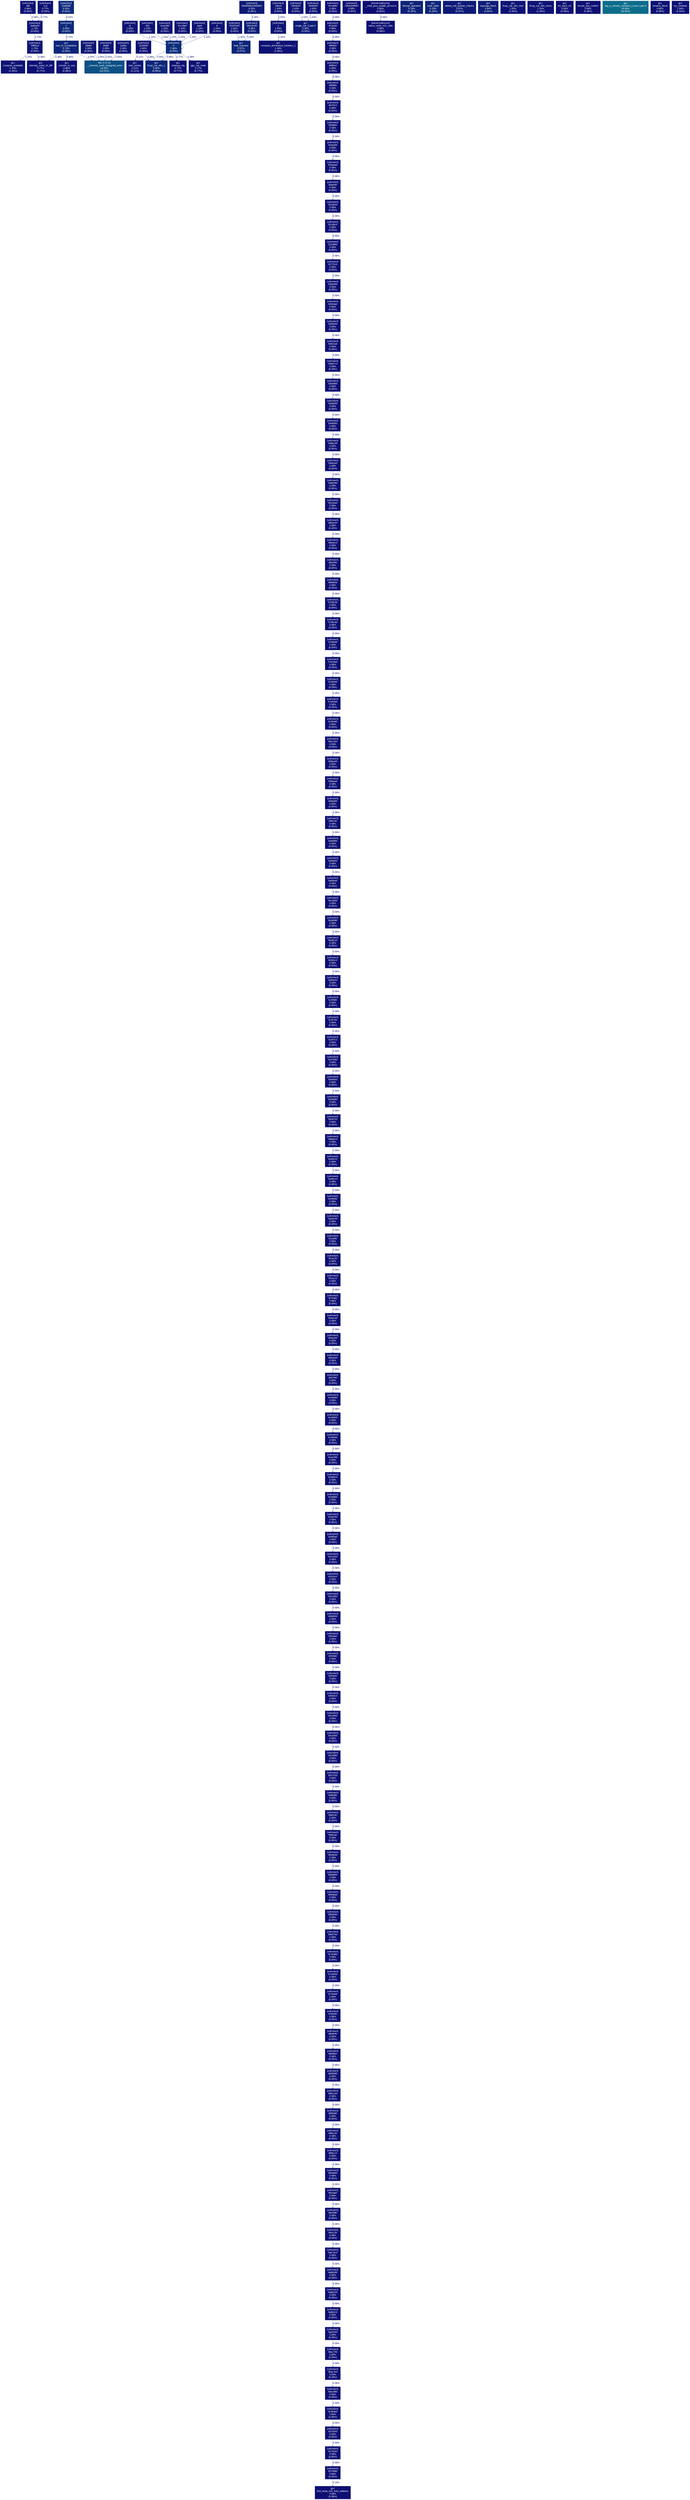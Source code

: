 digraph {
	graph [fontname=Arial, nodesep=0.125, ranksep=0.25];
	node [fontcolor=white, fontname=Arial, height=0, shape=box, style=filled, width=0];
	edge [fontname=Arial];
	"0:[unknown]" [color="#0d2e7c", fontcolor="#ffffff", fontsize="10.00", label="[unknown]\n0\n7.46%\n(0.00%)"];
	"0:[unknown]" -> "0:[unknown]" [arrowsize="0.35", color="#0d2e7c", fontcolor="#0d2e7c", fontsize="10.00", label="", labeldistance="0.50", penwidth="0.50"];
	"0:[unknown]" -> "__memset_sse2_unaligned_erms:/lib64/libc-2.27.so" [arrowsize="0.35", color="#0d1e78", fontcolor="#0d1e78", fontsize="10.00", label="4.00%", labeldistance="0.50", penwidth="0.50"];
	"0:[unknown]" -> "cleanup_cfg:/scratch/s1576261/spec-prof/install-spec-prof/CPU2006/403.gcc/exe/gcc" [arrowsize="0.35", color="#0d1074", fontcolor="#0d1074", fontsize="10.00", label="0.77%", labeldistance="0.50", penwidth="0.50"];
	"0:[unknown]" -> "fixup_var_refs_1:/scratch/s1576261/spec-prof/install-spec-prof/CPU2006/403.gcc/exe/gcc" [arrowsize="0.35", color="#0d1174", fontcolor="#0d1174", fontsize="10.00", label="0.96%", labeldistance="0.50", penwidth="0.50"];
	"0:[unknown]" -> "ggc_set_mark:/scratch/s1576261/spec-prof/install-spec-prof/CPU2006/403.gcc/exe/gcc" [arrowsize="0.35", color="#0d0e73", fontcolor="#0d0e73", fontsize="10.00", label="0.38%", labeldistance="0.50", penwidth="0.50"];
	"10187440:[unknown]" [color="#0d1575", fontcolor="#ffffff", fontsize="10.00", label="[unknown]\n10187440\n1.92%\n(0.00%)"];
	"10187440:[unknown]" -> "htab_traverse:/scratch/s1576261/spec-prof/install-spec-prof/CPU2006/403.gcc/exe/gcc" [arrowsize="0.35", color="#0d1575", fontcolor="#0d1575", fontsize="10.00", label="1.92%", labeldistance="0.50", penwidth="0.50"];
	"11:[unknown]" [color="#0d1475", fontcolor="#ffffff", fontsize="10.00", label="[unknown]\n11\n1.63%\n(0.00%)"];
	"11:[unknown]" -> "0:[unknown]" [arrowsize="0.35", color="#0d1274", fontcolor="#0d1274", fontsize="10.00", label="1.24%", labeldistance="0.50", penwidth="0.50"];
	"182c6c00:[unknown]" [color="#0d1b77", fontcolor="#ffffff", fontsize="10.00", label="[unknown]\n182c6c00\n3.26%\n(0.00%)"];
	"182c6c00:[unknown]" -> "htab_traverse:/scratch/s1576261/spec-prof/install-spec-prof/CPU2006/403.gcc/exe/gcc" [arrowsize="0.35", color="#0d1b77", fontcolor="#0d1b77", fontsize="10.00", label="3.26%", labeldistance="0.50", penwidth="0.50"];
	"1:[unknown]" [color="#0d1375", fontcolor="#ffffff", fontsize="10.00", label="[unknown]\n1\n1.54%\n(0.00%)"];
	"1:[unknown]" -> "compute_dominance_frontiers_1:/scratch/s1576261/spec-prof/install-spec-prof/CPU2006/403.gcc/exe/gcc" [arrowsize="0.35", color="#0d1274", fontcolor="#0d1274", fontsize="10.00", label="1.34%", labeldistance="0.50", penwidth="0.50"];
	"1c3:[unknown]" [color="#0d1074", fontcolor="#ffffff", fontsize="10.00", label="[unknown]\n1c3\n0.77%\n(0.00%)"];
	"1c3:[unknown]" -> "3ad0a00:[unknown]" [arrowsize="0.35", color="#0d1074", fontcolor="#0d1074", fontsize="10.00", label="0.77%", labeldistance="0.50", penwidth="0.50"];
	"222b000:[unknown]" [color="#0d0f74", fontcolor="#ffffff", fontsize="10.00", label="[unknown]\n222b000\n0.60%\n(0.00%)"];
	"222b000:[unknown]" -> "fixup_var_refs_1:/scratch/s1576261/spec-prof/install-spec-prof/CPU2006/403.gcc/exe/gcc" [arrowsize="0.35", color="#0d0e73", fontcolor="#0d0e73", fontsize="10.00", label="0.38%", labeldistance="0.50", penwidth="0.50"];
	"222b000:[unknown]" -> "note_stores:/scratch/s1576261/spec-prof/install-spec-prof/CPU2006/403.gcc/exe/gcc" [arrowsize="0.35", color="#0d0e73", fontcolor="#0d0e73", fontsize="10.00", label="0.21%", labeldistance="0.50", penwidth="0.50"];
	"2346080:[unknown]" [color="#0d297b", fontcolor="#ffffff", fontsize="10.00", label="[unknown]\n2346080\n6.50%\n(0.00%)"];
	"2346080:[unknown]" -> "2:[unknown]" [arrowsize="0.35", color="#0d297b", fontcolor="#0d297b", fontsize="10.00", label="6.50%", labeldistance="0.50", penwidth="0.50"];
	"24bc9:[unknown]" [color="#0d1375", fontcolor="#ffffff", fontsize="10.00", label="[unknown]\n24bc9\n1.54%\n(0.00%)"];
	"24bc9:[unknown]" -> "1:[unknown]" [arrowsize="0.35", color="#0d1375", fontcolor="#0d1375", fontsize="10.00", label="1.54%", labeldistance="0.50", penwidth="0.50"];
	"250:[unknown]" [color="#0d1274", fontcolor="#ffffff", fontsize="10.00", label="[unknown]\n250\n1.24%\n(0.00%)"];
	"250:[unknown]" -> "0:[unknown]" [arrowsize="0.35", color="#0d1274", fontcolor="#0d1274", fontsize="10.00", label="1.24%", labeldistance="0.50", penwidth="0.50"];
	"2988d:[unknown]" [color="#0d1575", fontcolor="#ffffff", fontsize="10.00", label="[unknown]\n2988d\n2.00%\n(0.00%)"];
	"2988d:[unknown]" -> "__memset_sse2_unaligned_erms:/lib64/libc-2.27.so" [arrowsize="0.35", color="#0d1575", fontcolor="#0d1575", fontsize="10.00", label="2.00%", labeldistance="0.50", penwidth="0.50"];
	"29dbf:[unknown]" [color="#0d1575", fontcolor="#ffffff", fontsize="10.00", label="[unknown]\n29dbf\n2.00%\n(0.00%)"];
	"29dbf:[unknown]" -> "__memset_sse2_unaligned_erms:/lib64/libc-2.27.so" [arrowsize="0.35", color="#0d1575", fontcolor="#0d1575", fontsize="10.00", label="2.00%", labeldistance="0.50", penwidth="0.50"];
	"2:[unknown]" [color="#0d297b", fontcolor="#ffffff", fontsize="10.00", label="[unknown]\n2\n6.50%\n(0.00%)"];
	"2:[unknown]" -> "rest_of_compilation:/scratch/s1576261/spec-prof/install-spec-prof/CPU2006/403.gcc/exe/gcc" [arrowsize="0.35", color="#0d267a", fontcolor="#0d267a", fontsize="10.00", label="5.73%", labeldistance="0.50", penwidth="0.50"];
	"2a36a:[unknown]" [color="#0d1575", fontcolor="#ffffff", fontsize="10.00", label="[unknown]\n2a36a\n2.00%\n(0.00%)"];
	"2a36a:[unknown]" -> "__memset_sse2_unaligned_erms:/lib64/libc-2.27.so" [arrowsize="0.35", color="#0d1575", fontcolor="#0d1575", fontsize="10.00", label="2.00%", labeldistance="0.50", penwidth="0.50"];
	"345d058b10458901:[unknown]" [color="#0d1b77", fontcolor="#ffffff", fontsize="10.00", label="[unknown]\n345d058b10458901\n3.26%\n(0.00%)"];
	"345d058b10458901:[unknown]" -> "182c6c00:[unknown]" [arrowsize="0.35", color="#0d1b77", fontcolor="#0d1b77", fontsize="10.00", label="3.26%", labeldistance="0.50", penwidth="0.50"];
	"384:[unknown]" [color="#0d1174", fontcolor="#ffffff", fontsize="10.00", label="[unknown]\n384\n0.96%\n(0.00%)"];
	"384:[unknown]" -> "3ad0a00:[unknown]" [arrowsize="0.35", color="#0d1174", fontcolor="#0d1174", fontsize="10.00", label="0.96%", labeldistance="0.50", penwidth="0.50"];
	"3ad0a00:[unknown]" [color="#0d1475", fontcolor="#ffffff", fontsize="10.00", label="[unknown]\n3ad0a00\n1.73%\n(0.00%)"];
	"3ad0a00:[unknown]" -> "786fb10:[unknown]" [arrowsize="0.35", color="#0d1475", fontcolor="#0d1475", fontsize="10.00", label="1.73%", labeldistance="0.50", penwidth="0.50"];
	"41ac580:[unknown]" [color="#0d1274", fontcolor="#ffffff", fontsize="10.00", label="[unknown]\n41ac580\n1.24%\n(0.00%)"];
	"41ac580:[unknown]" -> "0:[unknown]" [arrowsize="0.35", color="#0d1274", fontcolor="#0d1274", fontsize="10.00", label="1.24%", labeldistance="0.50", penwidth="0.50"];
	"41c33e0:[unknown]" [color="#0d1274", fontcolor="#ffffff", fontsize="10.00", label="[unknown]\n41c33e0\n1.24%\n(0.00%)"];
	"41c33e0:[unknown]" -> "0:[unknown]" [arrowsize="0.35", color="#0d1274", fontcolor="#0d1274", fontsize="10.00", label="1.24%", labeldistance="0.50", penwidth="0.50"];
	"4354b20:[unknown]" [color="#0d1475", fontcolor="#ffffff", fontsize="10.00", label="[unknown]\n4354b20\n1.63%\n(0.00%)"];
	"4354b20:[unknown]" -> "single_set_2.part.5:/scratch/s1576261/spec-prof/install-spec-prof/CPU2006/403.gcc/exe/gcc" [arrowsize="0.35", color="#0d1475", fontcolor="#0d1475", fontsize="10.00", label="1.63%", labeldistance="0.50", penwidth="0.50"];
	"4840040:[unknown]" [color="#0d1475", fontcolor="#ffffff", fontsize="10.00", label="[unknown]\n4840040\n1.63%\n(0.00%)"];
	"4840040:[unknown]" -> "single_set_2.part.5:/scratch/s1576261/spec-prof/install-spec-prof/CPU2006/403.gcc/exe/gcc" [arrowsize="0.35", color="#0d1475", fontcolor="#0d1475", fontsize="10.00", label="1.63%", labeldistance="0.50", penwidth="0.50"];
	"48b2e20:[unknown]" [color="#0d0f73", fontcolor="#ffffff", fontsize="10.00", label="[unknown]\n48b2e20\n0.58%\n(0.00%)"];
	"48b2e20:[unknown]" -> "48b2ec0:[unknown]" [arrowsize="0.35", color="#0d0f73", fontcolor="#0d0f73", fontsize="10.00", label="0.58%", labeldistance="0.50", penwidth="0.50"];
	"48b2ec0:[unknown]" [color="#0d0f73", fontcolor="#ffffff", fontsize="10.00", label="[unknown]\n48b2ec0\n0.58%\n(0.00%)"];
	"48b2ec0:[unknown]" -> "48b2f60:[unknown]" [arrowsize="0.35", color="#0d0f73", fontcolor="#0d0f73", fontsize="10.00", label="0.58%", labeldistance="0.50", penwidth="0.50"];
	"48b2f60:[unknown]" [color="#0d0f73", fontcolor="#ffffff", fontsize="10.00", label="[unknown]\n48b2f60\n0.58%\n(0.00%)"];
	"48b2f60:[unknown]" -> "568de00:[unknown]" [arrowsize="0.35", color="#0d0f73", fontcolor="#0d0f73", fontsize="10.00", label="0.58%", labeldistance="0.50", penwidth="0.50"];
	"4ae5:[unknown]" [color="#0d1274", fontcolor="#ffffff", fontsize="10.00", label="[unknown]\n4ae5\n1.24%\n(0.00%)"];
	"4ae5:[unknown]" -> "0:[unknown]" [arrowsize="0.35", color="#0d1274", fontcolor="#0d1274", fontsize="10.00", label="1.24%", labeldistance="0.50", penwidth="0.50"];
	"4e7ab80:[unknown]" [color="#0d0f73", fontcolor="#ffffff", fontsize="10.00", label="[unknown]\n4e7ab80\n0.58%\n(0.00%)"];
	"4e7ab80:[unknown]" -> "4f13a20:[unknown]" [arrowsize="0.35", color="#0d0f73", fontcolor="#0d0f73", fontsize="10.00", label="0.58%", labeldistance="0.50", penwidth="0.50"];
	"4f13a20:[unknown]" [color="#0d0f73", fontcolor="#ffffff", fontsize="10.00", label="[unknown]\n4f13a20\n0.58%\n(0.00%)"];
	"4f13a20:[unknown]" -> "4f8f820:[unknown]" [arrowsize="0.35", color="#0d0f73", fontcolor="#0d0f73", fontsize="10.00", label="0.58%", labeldistance="0.50", penwidth="0.50"];
	"4f8f820:[unknown]" [color="#0d0f73", fontcolor="#ffffff", fontsize="10.00", label="[unknown]\n4f8f820\n0.58%\n(0.00%)"];
	"4f8f820:[unknown]" -> "4f8f8c0:[unknown]" [arrowsize="0.35", color="#0d0f73", fontcolor="#0d0f73", fontsize="10.00", label="0.58%", labeldistance="0.50", penwidth="0.50"];
	"4f8f8c0:[unknown]" [color="#0d0f73", fontcolor="#ffffff", fontsize="10.00", label="[unknown]\n4f8f8c0\n0.58%\n(0.00%)"];
	"4f8f8c0:[unknown]" -> "4f8f960:[unknown]" [arrowsize="0.35", color="#0d0f73", fontcolor="#0d0f73", fontsize="10.00", label="0.58%", labeldistance="0.50", penwidth="0.50"];
	"4f8f960:[unknown]" [color="#0d0f73", fontcolor="#ffffff", fontsize="10.00", label="[unknown]\n4f8f960\n0.58%\n(0.00%)"];
	"4f8f960:[unknown]" -> "4fe75c0:[unknown]" [arrowsize="0.35", color="#0d0f73", fontcolor="#0d0f73", fontsize="10.00", label="0.58%", labeldistance="0.50", penwidth="0.50"];
	"4fe75c0:[unknown]" [color="#0d0f73", fontcolor="#ffffff", fontsize="10.00", label="[unknown]\n4fe75c0\n0.58%\n(0.00%)"];
	"4fe75c0:[unknown]" -> "5058f60:[unknown]" [arrowsize="0.35", color="#0d0f73", fontcolor="#0d0f73", fontsize="10.00", label="0.58%", labeldistance="0.50", penwidth="0.50"];
	"5058f60:[unknown]" [color="#0d0f73", fontcolor="#ffffff", fontsize="10.00", label="[unknown]\n5058f60\n0.58%\n(0.00%)"];
	"5058f60:[unknown]" -> "505a000:[unknown]" [arrowsize="0.35", color="#0d0f73", fontcolor="#0d0f73", fontsize="10.00", label="0.58%", labeldistance="0.50", penwidth="0.50"];
	"505a000:[unknown]" [color="#0d0f73", fontcolor="#ffffff", fontsize="10.00", label="[unknown]\n505a000\n0.58%\n(0.00%)"];
	"505a000:[unknown]" -> "505a0a0:[unknown]" [arrowsize="0.35", color="#0d0f73", fontcolor="#0d0f73", fontsize="10.00", label="0.58%", labeldistance="0.50", penwidth="0.50"];
	"505a0a0:[unknown]" [color="#0d0f73", fontcolor="#ffffff", fontsize="10.00", label="[unknown]\n505a0a0\n0.58%\n(0.00%)"];
	"505a0a0:[unknown]" -> "50aef40:[unknown]" [arrowsize="0.35", color="#0d0f73", fontcolor="#0d0f73", fontsize="10.00", label="0.58%", labeldistance="0.50", penwidth="0.50"];
	"50aef40:[unknown]" [color="#0d0f73", fontcolor="#ffffff", fontsize="10.00", label="[unknown]\n50aef40\n0.58%\n(0.00%)"];
	"50aef40:[unknown]" -> "521d520:[unknown]" [arrowsize="0.35", color="#0d0f73", fontcolor="#0d0f73", fontsize="10.00", label="0.58%", labeldistance="0.50", penwidth="0.50"];
	"521d520:[unknown]" [color="#0d0f73", fontcolor="#ffffff", fontsize="10.00", label="[unknown]\n521d520\n0.58%\n(0.00%)"];
	"521d520:[unknown]" -> "521d5c0:[unknown]" [arrowsize="0.35", color="#0d0f73", fontcolor="#0d0f73", fontsize="10.00", label="0.58%", labeldistance="0.50", penwidth="0.50"];
	"521d5c0:[unknown]" [color="#0d0f73", fontcolor="#ffffff", fontsize="10.00", label="[unknown]\n521d5c0\n0.58%\n(0.00%)"];
	"521d5c0:[unknown]" -> "521d660:[unknown]" [arrowsize="0.35", color="#0d0f73", fontcolor="#0d0f73", fontsize="10.00", label="0.58%", labeldistance="0.50", penwidth="0.50"];
	"521d660:[unknown]" [color="#0d0f73", fontcolor="#ffffff", fontsize="10.00", label="[unknown]\n521d660\n0.58%\n(0.00%)"];
	"521d660:[unknown]" -> "52772c0:[unknown]" [arrowsize="0.35", color="#0d0f73", fontcolor="#0d0f73", fontsize="10.00", label="0.58%", labeldistance="0.50", penwidth="0.50"];
	"52772c0:[unknown]" [color="#0d0f73", fontcolor="#ffffff", fontsize="10.00", label="[unknown]\n52772c0\n0.58%\n(0.00%)"];
	"52772c0:[unknown]" -> "5305400:[unknown]" [arrowsize="0.35", color="#0d0f73", fontcolor="#0d0f73", fontsize="10.00", label="0.58%", labeldistance="0.50", penwidth="0.50"];
	"5305400:[unknown]" [color="#0d0f73", fontcolor="#ffffff", fontsize="10.00", label="[unknown]\n5305400\n0.58%\n(0.00%)"];
	"5305400:[unknown]" -> "53054a0:[unknown]" [arrowsize="0.35", color="#0d0f73", fontcolor="#0d0f73", fontsize="10.00", label="0.58%", labeldistance="0.50", penwidth="0.50"];
	"53054a0:[unknown]" [color="#0d0f73", fontcolor="#ffffff", fontsize="10.00", label="[unknown]\n53054a0\n0.58%\n(0.00%)"];
	"53054a0:[unknown]" -> "5305540:[unknown]" [arrowsize="0.35", color="#0d0f73", fontcolor="#0d0f73", fontsize="10.00", label="0.58%", labeldistance="0.50", penwidth="0.50"];
	"5305540:[unknown]" [color="#0d0f73", fontcolor="#ffffff", fontsize="10.00", label="[unknown]\n5305540\n0.58%\n(0.00%)"];
	"5305540:[unknown]" -> "53621a0:[unknown]" [arrowsize="0.35", color="#0d0f73", fontcolor="#0d0f73", fontsize="10.00", label="0.58%", labeldistance="0.50", penwidth="0.50"];
	"53621a0:[unknown]" [color="#0d0f73", fontcolor="#ffffff", fontsize="10.00", label="[unknown]\n53621a0\n0.58%\n(0.00%)"];
	"53621a0:[unknown]" -> "53eb7c0:[unknown]" [arrowsize="0.35", color="#0d0f73", fontcolor="#0d0f73", fontsize="10.00", label="0.58%", labeldistance="0.50", penwidth="0.50"];
	"53eb7c0:[unknown]" [color="#0d0f73", fontcolor="#ffffff", fontsize="10.00", label="[unknown]\n53eb7c0\n0.58%\n(0.00%)"];
	"53eb7c0:[unknown]" -> "53eb860:[unknown]" [arrowsize="0.35", color="#0d0f73", fontcolor="#0d0f73", fontsize="10.00", label="0.58%", labeldistance="0.50", penwidth="0.50"];
	"53eb860:[unknown]" [color="#0d0f73", fontcolor="#ffffff", fontsize="10.00", label="[unknown]\n53eb860\n0.58%\n(0.00%)"];
	"53eb860:[unknown]" -> "53eb900:[unknown]" [arrowsize="0.35", color="#0d0f73", fontcolor="#0d0f73", fontsize="10.00", label="0.58%", labeldistance="0.50", penwidth="0.50"];
	"53eb900:[unknown]" [color="#0d0f73", fontcolor="#ffffff", fontsize="10.00", label="[unknown]\n53eb900\n0.58%\n(0.00%)"];
	"53eb900:[unknown]" -> "5446560:[unknown]" [arrowsize="0.35", color="#0d0f73", fontcolor="#0d0f73", fontsize="10.00", label="0.58%", labeldistance="0.50", penwidth="0.50"];
	"5446560:[unknown]" [color="#0d0f73", fontcolor="#ffffff", fontsize="10.00", label="[unknown]\n5446560\n0.58%\n(0.00%)"];
	"5446560:[unknown]" -> "54bb140:[unknown]" [arrowsize="0.35", color="#0d0f73", fontcolor="#0d0f73", fontsize="10.00", label="0.58%", labeldistance="0.50", penwidth="0.50"];
	"54bb140:[unknown]" [color="#0d0f73", fontcolor="#ffffff", fontsize="10.00", label="[unknown]\n54bb140\n0.58%\n(0.00%)"];
	"54bb140:[unknown]" -> "54bb1e0:[unknown]" [arrowsize="0.35", color="#0d0f73", fontcolor="#0d0f73", fontsize="10.00", label="0.58%", labeldistance="0.50", penwidth="0.50"];
	"54bb1e0:[unknown]" [color="#0d0f73", fontcolor="#ffffff", fontsize="10.00", label="[unknown]\n54bb1e0\n0.58%\n(0.00%)"];
	"54bb1e0:[unknown]" -> "54bb280:[unknown]" [arrowsize="0.35", color="#0d0f73", fontcolor="#0d0f73", fontsize="10.00", label="0.58%", labeldistance="0.50", penwidth="0.50"];
	"54bb280:[unknown]" [color="#0d0f73", fontcolor="#ffffff", fontsize="10.00", label="[unknown]\n54bb280\n0.58%\n(0.00%)"];
	"54bb280:[unknown]" -> "5512ee0:[unknown]" [arrowsize="0.35", color="#0d0f73", fontcolor="#0d0f73", fontsize="10.00", label="0.58%", labeldistance="0.50", penwidth="0.50"];
	"5512ee0:[unknown]" [color="#0d0f73", fontcolor="#ffffff", fontsize="10.00", label="[unknown]\n5512ee0\n0.58%\n(0.00%)"];
	"5512ee0:[unknown]" -> "48b2e20:[unknown]" [arrowsize="0.35", color="#0d0f73", fontcolor="#0d0f73", fontsize="10.00", label="0.58%", labeldistance="0.50", penwidth="0.50"];
	"5575540:[unknown]" [color="#0d0f73", fontcolor="#ffffff", fontsize="10.00", label="[unknown]\n5575540\n0.58%\n(0.00%)"];
	"5575540:[unknown]" -> "55755e0:[unknown]" [arrowsize="0.35", color="#0d0f73", fontcolor="#0d0f73", fontsize="10.00", label="0.58%", labeldistance="0.50", penwidth="0.50"];
	"55755e0:[unknown]" [color="#0d0f73", fontcolor="#ffffff", fontsize="10.00", label="[unknown]\n55755e0\n0.58%\n(0.00%)"];
	"55755e0:[unknown]" -> "5575680:[unknown]" [arrowsize="0.35", color="#0d0f73", fontcolor="#0d0f73", fontsize="10.00", label="0.58%", labeldistance="0.50", penwidth="0.50"];
	"5575680:[unknown]" [color="#0d0f73", fontcolor="#ffffff", fontsize="10.00", label="[unknown]\n5575680\n0.58%\n(0.00%)"];
	"5575680:[unknown]" -> "find_temp_slot_from_address:/scratch/s1576261/spec-prof/install-spec-prof/CPU2006/403.gcc/exe/gcc" [arrowsize="0.35", color="#0d0e73", fontcolor="#0d0e73", fontsize="10.00", label="0.19%", labeldistance="0.50", penwidth="0.50"];
	"568de00:[unknown]" [color="#0d0f73", fontcolor="#ffffff", fontsize="10.00", label="[unknown]\n568de00\n0.58%\n(0.00%)"];
	"568de00:[unknown]" -> "5709c00:[unknown]" [arrowsize="0.35", color="#0d0f73", fontcolor="#0d0f73", fontsize="10.00", label="0.58%", labeldistance="0.50", penwidth="0.50"];
	"5709c00:[unknown]" [color="#0d0f73", fontcolor="#ffffff", fontsize="10.00", label="[unknown]\n5709c00\n0.58%\n(0.00%)"];
	"5709c00:[unknown]" -> "5709ca0:[unknown]" [arrowsize="0.35", color="#0d0f73", fontcolor="#0d0f73", fontsize="10.00", label="0.58%", labeldistance="0.50", penwidth="0.50"];
	"5709ca0:[unknown]" [color="#0d0f73", fontcolor="#ffffff", fontsize="10.00", label="[unknown]\n5709ca0\n0.58%\n(0.00%)"];
	"5709ca0:[unknown]" -> "5709d40:[unknown]" [arrowsize="0.35", color="#0d0f73", fontcolor="#0d0f73", fontsize="10.00", label="0.58%", labeldistance="0.50", penwidth="0.50"];
	"5709d40:[unknown]" [color="#0d0f73", fontcolor="#ffffff", fontsize="10.00", label="[unknown]\n5709d40\n0.58%\n(0.00%)"];
	"5709d40:[unknown]" -> "57619a0:[unknown]" [arrowsize="0.35", color="#0d0f73", fontcolor="#0d0f73", fontsize="10.00", label="0.58%", labeldistance="0.50", penwidth="0.50"];
	"57619a0:[unknown]" [color="#0d0f73", fontcolor="#ffffff", fontsize="10.00", label="[unknown]\n57619a0\n0.58%\n(0.00%)"];
	"57619a0:[unknown]" -> "57d4340:[unknown]" [arrowsize="0.35", color="#0d0f73", fontcolor="#0d0f73", fontsize="10.00", label="0.58%", labeldistance="0.50", penwidth="0.50"];
	"57d4340:[unknown]" [color="#0d0f73", fontcolor="#ffffff", fontsize="10.00", label="[unknown]\n57d4340\n0.58%\n(0.00%)"];
	"57d4340:[unknown]" -> "57d43e0:[unknown]" [arrowsize="0.35", color="#0d0f73", fontcolor="#0d0f73", fontsize="10.00", label="0.58%", labeldistance="0.50", penwidth="0.50"];
	"57d43e0:[unknown]" [color="#0d0f73", fontcolor="#ffffff", fontsize="10.00", label="[unknown]\n57d43e0\n0.58%\n(0.00%)"];
	"57d43e0:[unknown]" -> "57d4480:[unknown]" [arrowsize="0.35", color="#0d0f73", fontcolor="#0d0f73", fontsize="10.00", label="0.58%", labeldistance="0.50", penwidth="0.50"];
	"57d4480:[unknown]" [color="#0d0f73", fontcolor="#ffffff", fontsize="10.00", label="[unknown]\n57d4480\n0.58%\n(0.00%)"];
	"57d4480:[unknown]" -> "582c320:[unknown]" [arrowsize="0.35", color="#0d0f73", fontcolor="#0d0f73", fontsize="10.00", label="0.58%", labeldistance="0.50", penwidth="0.50"];
	"582c320:[unknown]" [color="#0d0f73", fontcolor="#ffffff", fontsize="10.00", label="[unknown]\n582c320\n0.58%\n(0.00%)"];
	"582c320:[unknown]" -> "599aa40:[unknown]" [arrowsize="0.35", color="#0d0f73", fontcolor="#0d0f73", fontsize="10.00", label="0.58%", labeldistance="0.50", penwidth="0.50"];
	"599aa40:[unknown]" [color="#0d0f73", fontcolor="#ffffff", fontsize="10.00", label="[unknown]\n599aa40\n0.58%\n(0.00%)"];
	"599aa40:[unknown]" -> "599aae0:[unknown]" [arrowsize="0.35", color="#0d0f73", fontcolor="#0d0f73", fontsize="10.00", label="0.58%", labeldistance="0.50", penwidth="0.50"];
	"599aae0:[unknown]" [color="#0d0f73", fontcolor="#ffffff", fontsize="10.00", label="[unknown]\n599aae0\n0.58%\n(0.00%)"];
	"599aae0:[unknown]" -> "599ab80:[unknown]" [arrowsize="0.35", color="#0d0f73", fontcolor="#0d0f73", fontsize="10.00", label="0.58%", labeldistance="0.50", penwidth="0.50"];
	"599ab80:[unknown]" [color="#0d0f73", fontcolor="#ffffff", fontsize="10.00", label="[unknown]\n599ab80\n0.58%\n(0.00%)"];
	"599ab80:[unknown]" -> "59f67e0:[unknown]" [arrowsize="0.35", color="#0d0f73", fontcolor="#0d0f73", fontsize="10.00", label="0.58%", labeldistance="0.50", penwidth="0.50"];
	"59f67e0:[unknown]" [color="#0d0f73", fontcolor="#ffffff", fontsize="10.00", label="[unknown]\n59f67e0\n0.58%\n(0.00%)"];
	"59f67e0:[unknown]" -> "5a69d60:[unknown]" [arrowsize="0.35", color="#0d0f73", fontcolor="#0d0f73", fontsize="10.00", label="0.58%", labeldistance="0.50", penwidth="0.50"];
	"5a69d60:[unknown]" [color="#0d0f73", fontcolor="#ffffff", fontsize="10.00", label="[unknown]\n5a69d60\n0.58%\n(0.00%)"];
	"5a69d60:[unknown]" -> "5a69e00:[unknown]" [arrowsize="0.35", color="#0d0f73", fontcolor="#0d0f73", fontsize="10.00", label="0.58%", labeldistance="0.50", penwidth="0.50"];
	"5a69e00:[unknown]" [color="#0d0f73", fontcolor="#ffffff", fontsize="10.00", label="[unknown]\n5a69e00\n0.58%\n(0.00%)"];
	"5a69e00:[unknown]" -> "5a69ea0:[unknown]" [arrowsize="0.35", color="#0d0f73", fontcolor="#0d0f73", fontsize="10.00", label="0.58%", labeldistance="0.50", penwidth="0.50"];
	"5a69ea0:[unknown]" [color="#0d0f73", fontcolor="#ffffff", fontsize="10.00", label="[unknown]\n5a69ea0\n0.58%\n(0.00%)"];
	"5a69ea0:[unknown]" -> "5ac3b00:[unknown]" [arrowsize="0.35", color="#0d0f73", fontcolor="#0d0f73", fontsize="10.00", label="0.58%", labeldistance="0.50", penwidth="0.50"];
	"5ac3b00:[unknown]" [color="#0d0f73", fontcolor="#ffffff", fontsize="10.00", label="[unknown]\n5ac3b00\n0.58%\n(0.00%)"];
	"5ac3b00:[unknown]" -> "5b38080:[unknown]" [arrowsize="0.35", color="#0d0f73", fontcolor="#0d0f73", fontsize="10.00", label="0.58%", labeldistance="0.50", penwidth="0.50"];
	"5b38080:[unknown]" [color="#0d0f73", fontcolor="#ffffff", fontsize="10.00", label="[unknown]\n5b38080\n0.58%\n(0.00%)"];
	"5b38080:[unknown]" -> "5b38120:[unknown]" [arrowsize="0.35", color="#0d0f73", fontcolor="#0d0f73", fontsize="10.00", label="0.58%", labeldistance="0.50", penwidth="0.50"];
	"5b38120:[unknown]" [color="#0d0f73", fontcolor="#ffffff", fontsize="10.00", label="[unknown]\n5b38120\n0.58%\n(0.00%)"];
	"5b38120:[unknown]" -> "5b381c0:[unknown]" [arrowsize="0.35", color="#0d0f73", fontcolor="#0d0f73", fontsize="10.00", label="0.58%", labeldistance="0.50", penwidth="0.50"];
	"5b381c0:[unknown]" [color="#0d0f73", fontcolor="#ffffff", fontsize="10.00", label="[unknown]\n5b381c0\n0.58%\n(0.00%)"];
	"5b381c0:[unknown]" -> "5b90e20:[unknown]" [arrowsize="0.35", color="#0d0f73", fontcolor="#0d0f73", fontsize="10.00", label="0.58%", labeldistance="0.50", penwidth="0.50"];
	"5b90e20:[unknown]" [color="#0d0f73", fontcolor="#ffffff", fontsize="10.00", label="[unknown]\n5b90e20\n0.58%\n(0.00%)"];
	"5b90e20:[unknown]" -> "5c5f680:[unknown]" [arrowsize="0.35", color="#0d0f73", fontcolor="#0d0f73", fontsize="10.00", label="0.58%", labeldistance="0.50", penwidth="0.50"];
	"5c5f680:[unknown]" [color="#0d0f73", fontcolor="#ffffff", fontsize="10.00", label="[unknown]\n5c5f680\n0.58%\n(0.00%)"];
	"5c5f680:[unknown]" -> "5c5f720:[unknown]" [arrowsize="0.35", color="#0d0f73", fontcolor="#0d0f73", fontsize="10.00", label="0.58%", labeldistance="0.50", penwidth="0.50"];
	"5c5f720:[unknown]" [color="#0d0f73", fontcolor="#ffffff", fontsize="10.00", label="[unknown]\n5c5f720\n0.58%\n(0.00%)"];
	"5c5f720:[unknown]" -> "5c5f7c0:[unknown]" [arrowsize="0.35", color="#0d0f73", fontcolor="#0d0f73", fontsize="10.00", label="0.58%", labeldistance="0.50", penwidth="0.50"];
	"5c5f7c0:[unknown]" [color="#0d0f73", fontcolor="#ffffff", fontsize="10.00", label="[unknown]\n5c5f7c0\n0.58%\n(0.00%)"];
	"5c5f7c0:[unknown]" -> "5cb7660:[unknown]" [arrowsize="0.35", color="#0d0f73", fontcolor="#0d0f73", fontsize="10.00", label="0.58%", labeldistance="0.50", penwidth="0.50"];
	"5cb7660:[unknown]" [color="#0d0f73", fontcolor="#ffffff", fontsize="10.00", label="[unknown]\n5cb7660\n0.58%\n(0.00%)"];
	"5cb7660:[unknown]" -> "5d345e0:[unknown]" [arrowsize="0.35", color="#0d0f73", fontcolor="#0d0f73", fontsize="10.00", label="0.58%", labeldistance="0.50", penwidth="0.50"];
	"5d345e0:[unknown]" [color="#0d0f73", fontcolor="#ffffff", fontsize="10.00", label="[unknown]\n5d345e0\n0.58%\n(0.00%)"];
	"5d345e0:[unknown]" -> "5d34680:[unknown]" [arrowsize="0.35", color="#0d0f73", fontcolor="#0d0f73", fontsize="10.00", label="0.58%", labeldistance="0.50", penwidth="0.50"];
	"5d34680:[unknown]" [color="#0d0f73", fontcolor="#ffffff", fontsize="10.00", label="[unknown]\n5d34680\n0.58%\n(0.00%)"];
	"5d34680:[unknown]" -> "5d34720:[unknown]" [arrowsize="0.35", color="#0d0f73", fontcolor="#0d0f73", fontsize="10.00", label="0.58%", labeldistance="0.50", penwidth="0.50"];
	"5d34720:[unknown]" [color="#0d0f73", fontcolor="#ffffff", fontsize="10.00", label="[unknown]\n5d34720\n0.58%\n(0.00%)"];
	"5d34720:[unknown]" -> "5d8a5c0:[unknown]" [arrowsize="0.35", color="#0d0f73", fontcolor="#0d0f73", fontsize="10.00", label="0.58%", labeldistance="0.50", penwidth="0.50"];
	"5d8a5c0:[unknown]" [color="#0d0f73", fontcolor="#ffffff", fontsize="10.00", label="[unknown]\n5d8a5c0\n0.58%\n(0.00%)"];
	"5d8a5c0:[unknown]" -> "5e48c20:[unknown]" [arrowsize="0.35", color="#0d0f73", fontcolor="#0d0f73", fontsize="10.00", label="0.58%", labeldistance="0.50", penwidth="0.50"];
	"5e48c20:[unknown]" [color="#0d0f73", fontcolor="#ffffff", fontsize="10.00", label="[unknown]\n5e48c20\n0.58%\n(0.00%)"];
	"5e48c20:[unknown]" -> "5e48cc0:[unknown]" [arrowsize="0.35", color="#0d0f73", fontcolor="#0d0f73", fontsize="10.00", label="0.58%", labeldistance="0.50", penwidth="0.50"];
	"5e48cc0:[unknown]" [color="#0d0f73", fontcolor="#ffffff", fontsize="10.00", label="[unknown]\n5e48cc0\n0.58%\n(0.00%)"];
	"5e48cc0:[unknown]" -> "5e48d60:[unknown]" [arrowsize="0.35", color="#0d0f73", fontcolor="#0d0f73", fontsize="10.00", label="0.58%", labeldistance="0.50", penwidth="0.50"];
	"5e48d60:[unknown]" [color="#0d0f73", fontcolor="#ffffff", fontsize="10.00", label="[unknown]\n5e48d60\n0.58%\n(0.00%)"];
	"5e48d60:[unknown]" -> "5ea0c00:[unknown]" [arrowsize="0.35", color="#0d0f73", fontcolor="#0d0f73", fontsize="10.00", label="0.58%", labeldistance="0.50", penwidth="0.50"];
	"5ea0c00:[unknown]" [color="#0d0f73", fontcolor="#ffffff", fontsize="10.00", label="[unknown]\n5ea0c00\n0.58%\n(0.00%)"];
	"5ea0c00:[unknown]" -> "5f1ab80:[unknown]" [arrowsize="0.35", color="#0d0f73", fontcolor="#0d0f73", fontsize="10.00", label="0.58%", labeldistance="0.50", penwidth="0.50"];
	"5f1ab80:[unknown]" [color="#0d0f73", fontcolor="#ffffff", fontsize="10.00", label="[unknown]\n5f1ab80\n0.58%\n(0.00%)"];
	"5f1ab80:[unknown]" -> "5f1ac20:[unknown]" [arrowsize="0.35", color="#0d0f73", fontcolor="#0d0f73", fontsize="10.00", label="0.58%", labeldistance="0.50", penwidth="0.50"];
	"5f1ac20:[unknown]" [color="#0d0f73", fontcolor="#ffffff", fontsize="10.00", label="[unknown]\n5f1ac20\n0.58%\n(0.00%)"];
	"5f1ac20:[unknown]" -> "5f1acc0:[unknown]" [arrowsize="0.35", color="#0d0f73", fontcolor="#0d0f73", fontsize="10.00", label="0.58%", labeldistance="0.50", penwidth="0.50"];
	"5f1acc0:[unknown]" [color="#0d0f73", fontcolor="#ffffff", fontsize="10.00", label="[unknown]\n5f1acc0\n0.58%\n(0.00%)"];
	"5f1acc0:[unknown]" -> "5f71b60:[unknown]" [arrowsize="0.35", color="#0d0f73", fontcolor="#0d0f73", fontsize="10.00", label="0.58%", labeldistance="0.50", penwidth="0.50"];
	"5f71b60:[unknown]" [color="#0d0f73", fontcolor="#ffffff", fontsize="10.00", label="[unknown]\n5f71b60\n0.58%\n(0.00%)"];
	"5f71b60:[unknown]" -> "605e1a0:[unknown]" [arrowsize="0.35", color="#0d0f73", fontcolor="#0d0f73", fontsize="10.00", label="0.58%", labeldistance="0.50", penwidth="0.50"];
	"605e1a0:[unknown]" [color="#0d0f73", fontcolor="#ffffff", fontsize="10.00", label="[unknown]\n605e1a0\n0.58%\n(0.00%)"];
	"605e1a0:[unknown]" -> "605e240:[unknown]" [arrowsize="0.35", color="#0d0f73", fontcolor="#0d0f73", fontsize="10.00", label="0.58%", labeldistance="0.50", penwidth="0.50"];
	"605e240:[unknown]" [color="#0d0f73", fontcolor="#ffffff", fontsize="10.00", label="[unknown]\n605e240\n0.58%\n(0.00%)"];
	"605e240:[unknown]" -> "605e2e0:[unknown]" [arrowsize="0.35", color="#0d0f73", fontcolor="#0d0f73", fontsize="10.00", label="0.58%", labeldistance="0.50", penwidth="0.50"];
	"605e2e0:[unknown]" [color="#0d0f73", fontcolor="#ffffff", fontsize="10.00", label="[unknown]\n605e2e0\n0.58%\n(0.00%)"];
	"605e2e0:[unknown]" -> "60b7f40:[unknown]" [arrowsize="0.35", color="#0d0f73", fontcolor="#0d0f73", fontsize="10.00", label="0.58%", labeldistance="0.50", penwidth="0.50"];
	"60b7f40:[unknown]" [color="#0d0f73", fontcolor="#ffffff", fontsize="10.00", label="[unknown]\n60b7f40\n0.58%\n(0.00%)"];
	"60b7f40:[unknown]" -> "6145560:[unknown]" [arrowsize="0.35", color="#0d0f73", fontcolor="#0d0f73", fontsize="10.00", label="0.58%", labeldistance="0.50", penwidth="0.50"];
	"6145560:[unknown]" [color="#0d0f73", fontcolor="#ffffff", fontsize="10.00", label="[unknown]\n6145560\n0.58%\n(0.00%)"];
	"6145560:[unknown]" -> "6145600:[unknown]" [arrowsize="0.35", color="#0d0f73", fontcolor="#0d0f73", fontsize="10.00", label="0.58%", labeldistance="0.50", penwidth="0.50"];
	"6145600:[unknown]" [color="#0d0f73", fontcolor="#ffffff", fontsize="10.00", label="[unknown]\n6145600\n0.58%\n(0.00%)"];
	"6145600:[unknown]" -> "61456a0:[unknown]" [arrowsize="0.35", color="#0d0f73", fontcolor="#0d0f73", fontsize="10.00", label="0.58%", labeldistance="0.50", penwidth="0.50"];
	"61456a0:[unknown]" [color="#0d0f73", fontcolor="#ffffff", fontsize="10.00", label="[unknown]\n61456a0\n0.58%\n(0.00%)"];
	"61456a0:[unknown]" -> "61a1300:[unknown]" [arrowsize="0.35", color="#0d0f73", fontcolor="#0d0f73", fontsize="10.00", label="0.58%", labeldistance="0.50", penwidth="0.50"];
	"61a1300:[unknown]" [color="#0d0f73", fontcolor="#ffffff", fontsize="10.00", label="[unknown]\n61a1300\n0.58%\n(0.00%)"];
	"61a1300:[unknown]" -> "623d5c0:[unknown]" [arrowsize="0.35", color="#0d0f73", fontcolor="#0d0f73", fontsize="10.00", label="0.58%", labeldistance="0.50", penwidth="0.50"];
	"623d5c0:[unknown]" [color="#0d0f73", fontcolor="#ffffff", fontsize="10.00", label="[unknown]\n623d5c0\n0.58%\n(0.00%)"];
	"623d5c0:[unknown]" -> "623d660:[unknown]" [arrowsize="0.35", color="#0d0f73", fontcolor="#0d0f73", fontsize="10.00", label="0.58%", labeldistance="0.50", penwidth="0.50"];
	"623d660:[unknown]" [color="#0d0f73", fontcolor="#ffffff", fontsize="10.00", label="[unknown]\n623d660\n0.58%\n(0.00%)"];
	"623d660:[unknown]" -> "623d700:[unknown]" [arrowsize="0.35", color="#0d0f73", fontcolor="#0d0f73", fontsize="10.00", label="0.58%", labeldistance="0.50", penwidth="0.50"];
	"623d700:[unknown]" [color="#0d0f73", fontcolor="#ffffff", fontsize="10.00", label="[unknown]\n623d700\n0.58%\n(0.00%)"];
	"623d700:[unknown]" -> "62955a0:[unknown]" [arrowsize="0.35", color="#0d0f73", fontcolor="#0d0f73", fontsize="10.00", label="0.58%", labeldistance="0.50", penwidth="0.50"];
	"62955a0:[unknown]" [color="#0d0f73", fontcolor="#ffffff", fontsize="10.00", label="[unknown]\n62955a0\n0.58%\n(0.00%)"];
	"62955a0:[unknown]" -> "6311520:[unknown]" [arrowsize="0.35", color="#0d0f73", fontcolor="#0d0f73", fontsize="10.00", label="0.58%", labeldistance="0.50", penwidth="0.50"];
	"6311520:[unknown]" [color="#0d0f73", fontcolor="#ffffff", fontsize="10.00", label="[unknown]\n6311520\n0.58%\n(0.00%)"];
	"6311520:[unknown]" -> "63115c0:[unknown]" [arrowsize="0.35", color="#0d0f73", fontcolor="#0d0f73", fontsize="10.00", label="0.58%", labeldistance="0.50", penwidth="0.50"];
	"63115c0:[unknown]" [color="#0d0f73", fontcolor="#ffffff", fontsize="10.00", label="[unknown]\n63115c0\n0.58%\n(0.00%)"];
	"63115c0:[unknown]" -> "6311660:[unknown]" [arrowsize="0.35", color="#0d0f73", fontcolor="#0d0f73", fontsize="10.00", label="0.58%", labeldistance="0.50", penwidth="0.50"];
	"6311660:[unknown]" [color="#0d0f73", fontcolor="#ffffff", fontsize="10.00", label="[unknown]\n6311660\n0.58%\n(0.00%)"];
	"6311660:[unknown]" -> "6369500:[unknown]" [arrowsize="0.35", color="#0d0f73", fontcolor="#0d0f73", fontsize="10.00", label="0.58%", labeldistance="0.50", penwidth="0.50"];
	"6369500:[unknown]" [color="#0d0f73", fontcolor="#ffffff", fontsize="10.00", label="[unknown]\n6369500\n0.58%\n(0.00%)"];
	"6369500:[unknown]" -> "63f44e0:[unknown]" [arrowsize="0.35", color="#0d0f73", fontcolor="#0d0f73", fontsize="10.00", label="0.58%", labeldistance="0.50", penwidth="0.50"];
	"63f44e0:[unknown]" [color="#0d0f73", fontcolor="#ffffff", fontsize="10.00", label="[unknown]\n63f44e0\n0.58%\n(0.00%)"];
	"63f44e0:[unknown]" -> "63f4580:[unknown]" [arrowsize="0.35", color="#0d0f73", fontcolor="#0d0f73", fontsize="10.00", label="0.58%", labeldistance="0.50", penwidth="0.50"];
	"63f4580:[unknown]" [color="#0d0f73", fontcolor="#ffffff", fontsize="10.00", label="[unknown]\n63f4580\n0.58%\n(0.00%)"];
	"63f4580:[unknown]" -> "63f4620:[unknown]" [arrowsize="0.35", color="#0d0f73", fontcolor="#0d0f73", fontsize="10.00", label="0.58%", labeldistance="0.50", penwidth="0.50"];
	"63f4620:[unknown]" [color="#0d0f73", fontcolor="#ffffff", fontsize="10.00", label="[unknown]\n63f4620\n0.58%\n(0.00%)"];
	"63f4620:[unknown]" -> "64554c0:[unknown]" [arrowsize="0.35", color="#0d0f73", fontcolor="#0d0f73", fontsize="10.00", label="0.58%", labeldistance="0.50", penwidth="0.50"];
	"64554c0:[unknown]" [color="#0d0f73", fontcolor="#ffffff", fontsize="10.00", label="[unknown]\n64554c0\n0.58%\n(0.00%)"];
	"64554c0:[unknown]" -> "64cd440:[unknown]" [arrowsize="0.35", color="#0d0f73", fontcolor="#0d0f73", fontsize="10.00", label="0.58%", labeldistance="0.50", penwidth="0.50"];
	"64cd440:[unknown]" [color="#0d0f73", fontcolor="#ffffff", fontsize="10.00", label="[unknown]\n64cd440\n0.58%\n(0.00%)"];
	"64cd440:[unknown]" -> "64cd4e0:[unknown]" [arrowsize="0.35", color="#0d0f73", fontcolor="#0d0f73", fontsize="10.00", label="0.58%", labeldistance="0.50", penwidth="0.50"];
	"64cd4e0:[unknown]" [color="#0d0f73", fontcolor="#ffffff", fontsize="10.00", label="[unknown]\n64cd4e0\n0.58%\n(0.00%)"];
	"64cd4e0:[unknown]" -> "64cd580:[unknown]" [arrowsize="0.35", color="#0d0f73", fontcolor="#0d0f73", fontsize="10.00", label="0.58%", labeldistance="0.50", penwidth="0.50"];
	"64cd580:[unknown]" [color="#0d0f73", fontcolor="#ffffff", fontsize="10.00", label="[unknown]\n64cd580\n0.58%\n(0.00%)"];
	"64cd580:[unknown]" -> "6527420:[unknown]" [arrowsize="0.35", color="#0d0f73", fontcolor="#0d0f73", fontsize="10.00", label="0.58%", labeldistance="0.50", penwidth="0.50"];
	"6527420:[unknown]" [color="#0d0f73", fontcolor="#ffffff", fontsize="10.00", label="[unknown]\n6527420\n0.58%\n(0.00%)"];
	"6527420:[unknown]" -> "658f060:[unknown]" [arrowsize="0.35", color="#0d0f73", fontcolor="#0d0f73", fontsize="10.00", label="0.58%", labeldistance="0.50", penwidth="0.50"];
	"658f060:[unknown]" [color="#0d0f73", fontcolor="#ffffff", fontsize="10.00", label="[unknown]\n658f060\n0.58%\n(0.00%)"];
	"658f060:[unknown]" -> "658f100:[unknown]" [arrowsize="0.35", color="#0d0f73", fontcolor="#0d0f73", fontsize="10.00", label="0.58%", labeldistance="0.50", penwidth="0.50"];
	"658f100:[unknown]" [color="#0d0f73", fontcolor="#ffffff", fontsize="10.00", label="[unknown]\n658f100\n0.58%\n(0.00%)"];
	"658f100:[unknown]" -> "658f1a0:[unknown]" [arrowsize="0.35", color="#0d0f73", fontcolor="#0d0f73", fontsize="10.00", label="0.58%", labeldistance="0.50", penwidth="0.50"];
	"658f1a0:[unknown]" [color="#0d0f73", fontcolor="#ffffff", fontsize="10.00", label="[unknown]\n658f1a0\n0.58%\n(0.00%)"];
	"658f1a0:[unknown]" -> "65e9e00:[unknown]" [arrowsize="0.35", color="#0d0f73", fontcolor="#0d0f73", fontsize="10.00", label="0.58%", labeldistance="0.50", penwidth="0.50"];
	"65e9e00:[unknown]" [color="#0d0f73", fontcolor="#ffffff", fontsize="10.00", label="[unknown]\n65e9e00\n0.58%\n(0.00%)"];
	"65e9e00:[unknown]" -> "665d800:[unknown]" [arrowsize="0.35", color="#0d0f73", fontcolor="#0d0f73", fontsize="10.00", label="0.58%", labeldistance="0.50", penwidth="0.50"];
	"665d800:[unknown]" [color="#0d0f73", fontcolor="#ffffff", fontsize="10.00", label="[unknown]\n665d800\n0.58%\n(0.00%)"];
	"665d800:[unknown]" -> "665d8a0:[unknown]" [arrowsize="0.35", color="#0d0f73", fontcolor="#0d0f73", fontsize="10.00", label="0.58%", labeldistance="0.50", penwidth="0.50"];
	"665d8a0:[unknown]" [color="#0d0f73", fontcolor="#ffffff", fontsize="10.00", label="[unknown]\n665d8a0\n0.58%\n(0.00%)"];
	"665d8a0:[unknown]" -> "665d940:[unknown]" [arrowsize="0.35", color="#0d0f73", fontcolor="#0d0f73", fontsize="10.00", label="0.58%", labeldistance="0.50", penwidth="0.50"];
	"665d940:[unknown]" [color="#0d0f73", fontcolor="#ffffff", fontsize="10.00", label="[unknown]\n665d940\n0.58%\n(0.00%)"];
	"665d940:[unknown]" -> "66b27e0:[unknown]" [arrowsize="0.35", color="#0d0f73", fontcolor="#0d0f73", fontsize="10.00", label="0.58%", labeldistance="0.50", penwidth="0.50"];
	"66b27e0:[unknown]" [color="#0d0f73", fontcolor="#ffffff", fontsize="10.00", label="[unknown]\n66b27e0\n0.58%\n(0.00%)"];
	"66b27e0:[unknown]" -> "6716360:[unknown]" [arrowsize="0.35", color="#0d0f73", fontcolor="#0d0f73", fontsize="10.00", label="0.58%", labeldistance="0.50", penwidth="0.50"];
	"6716360:[unknown]" [color="#0d0f73", fontcolor="#ffffff", fontsize="10.00", label="[unknown]\n6716360\n0.58%\n(0.00%)"];
	"6716360:[unknown]" -> "6716400:[unknown]" [arrowsize="0.35", color="#0d0f73", fontcolor="#0d0f73", fontsize="10.00", label="0.58%", labeldistance="0.50", penwidth="0.50"];
	"6716400:[unknown]" [color="#0d0f73", fontcolor="#ffffff", fontsize="10.00", label="[unknown]\n6716400\n0.58%\n(0.00%)"];
	"6716400:[unknown]" -> "67164a0:[unknown]" [arrowsize="0.35", color="#0d0f73", fontcolor="#0d0f73", fontsize="10.00", label="0.58%", labeldistance="0.50", penwidth="0.50"];
	"67164a0:[unknown]" [color="#0d0f73", fontcolor="#ffffff", fontsize="10.00", label="[unknown]\n67164a0\n0.58%\n(0.00%)"];
	"67164a0:[unknown]" -> "676f340:[unknown]" [arrowsize="0.35", color="#0d0f73", fontcolor="#0d0f73", fontsize="10.00", label="0.58%", labeldistance="0.50", penwidth="0.50"];
	"676f340:[unknown]" [color="#0d0f73", fontcolor="#ffffff", fontsize="10.00", label="[unknown]\n676f340\n0.58%\n(0.00%)"];
	"676f340:[unknown]" -> "6806f40:[unknown]" [arrowsize="0.35", color="#0d0f73", fontcolor="#0d0f73", fontsize="10.00", label="0.58%", labeldistance="0.50", penwidth="0.50"];
	"6806f40:[unknown]" [color="#0d0f73", fontcolor="#ffffff", fontsize="10.00", label="[unknown]\n6806f40\n0.58%\n(0.00%)"];
	"6806f40:[unknown]" -> "6806fe0:[unknown]" [arrowsize="0.35", color="#0d0f73", fontcolor="#0d0f73", fontsize="10.00", label="0.58%", labeldistance="0.50", penwidth="0.50"];
	"6806fe0:[unknown]" [color="#0d0f73", fontcolor="#ffffff", fontsize="10.00", label="[unknown]\n6806fe0\n0.58%\n(0.00%)"];
	"6806fe0:[unknown]" -> "6809080:[unknown]" [arrowsize="0.35", color="#0d0f73", fontcolor="#0d0f73", fontsize="10.00", label="0.58%", labeldistance="0.50", penwidth="0.50"];
	"6809080:[unknown]" [color="#0d0f73", fontcolor="#ffffff", fontsize="10.00", label="[unknown]\n6809080\n0.58%\n(0.00%)"];
	"6809080:[unknown]" -> "6861ce0:[unknown]" [arrowsize="0.35", color="#0d0f73", fontcolor="#0d0f73", fontsize="10.00", label="0.58%", labeldistance="0.50", penwidth="0.50"];
	"6861ce0:[unknown]" [color="#0d0f73", fontcolor="#ffffff", fontsize="10.00", label="[unknown]\n6861ce0\n0.58%\n(0.00%)"];
	"6861ce0:[unknown]" -> "68fbb80:[unknown]" [arrowsize="0.35", color="#0d0f73", fontcolor="#0d0f73", fontsize="10.00", label="0.58%", labeldistance="0.50", penwidth="0.50"];
	"68fbb80:[unknown]" [color="#0d0f73", fontcolor="#ffffff", fontsize="10.00", label="[unknown]\n68fbb80\n0.58%\n(0.00%)"];
	"68fbb80:[unknown]" -> "68fbc20:[unknown]" [arrowsize="0.35", color="#0d0f73", fontcolor="#0d0f73", fontsize="10.00", label="0.58%", labeldistance="0.50", penwidth="0.50"];
	"68fbc20:[unknown]" [color="#0d0f73", fontcolor="#ffffff", fontsize="10.00", label="[unknown]\n68fbc20\n0.58%\n(0.00%)"];
	"68fbc20:[unknown]" -> "68fbcc0:[unknown]" [arrowsize="0.35", color="#0d0f73", fontcolor="#0d0f73", fontsize="10.00", label="0.58%", labeldistance="0.50", penwidth="0.50"];
	"68fbcc0:[unknown]" [color="#0d0f73", fontcolor="#ffffff", fontsize="10.00", label="[unknown]\n68fbcc0\n0.58%\n(0.00%)"];
	"68fbcc0:[unknown]" -> "6954b60:[unknown]" [arrowsize="0.35", color="#0d0f73", fontcolor="#0d0f73", fontsize="10.00", label="0.58%", labeldistance="0.50", penwidth="0.50"];
	"6954b60:[unknown]" [color="#0d0f73", fontcolor="#ffffff", fontsize="10.00", label="[unknown]\n6954b60\n0.58%\n(0.00%)"];
	"6954b60:[unknown]" -> "69cfae0:[unknown]" [arrowsize="0.35", color="#0d0f73", fontcolor="#0d0f73", fontsize="10.00", label="0.58%", labeldistance="0.50", penwidth="0.50"];
	"69cfae0:[unknown]" [color="#0d0f73", fontcolor="#ffffff", fontsize="10.00", label="[unknown]\n69cfae0\n0.58%\n(0.00%)"];
	"69cfae0:[unknown]" -> "69cfb80:[unknown]" [arrowsize="0.35", color="#0d0f73", fontcolor="#0d0f73", fontsize="10.00", label="0.58%", labeldistance="0.50", penwidth="0.50"];
	"69cfb80:[unknown]" [color="#0d0f73", fontcolor="#ffffff", fontsize="10.00", label="[unknown]\n69cfb80\n0.58%\n(0.00%)"];
	"69cfb80:[unknown]" -> "69cfc20:[unknown]" [arrowsize="0.35", color="#0d0f73", fontcolor="#0d0f73", fontsize="10.00", label="0.58%", labeldistance="0.50", penwidth="0.50"];
	"69cfc20:[unknown]" [color="#0d0f73", fontcolor="#ffffff", fontsize="10.00", label="[unknown]\n69cfc20\n0.58%\n(0.00%)"];
	"69cfc20:[unknown]" -> "6a27ac0:[unknown]" [arrowsize="0.35", color="#0d0f73", fontcolor="#0d0f73", fontsize="10.00", label="0.58%", labeldistance="0.50", penwidth="0.50"];
	"6a27ac0:[unknown]" [color="#0d0f73", fontcolor="#ffffff", fontsize="10.00", label="[unknown]\n6a27ac0\n0.58%\n(0.00%)"];
	"6a27ac0:[unknown]" -> "6a8b180:[unknown]" [arrowsize="0.35", color="#0d0f73", fontcolor="#0d0f73", fontsize="10.00", label="0.58%", labeldistance="0.50", penwidth="0.50"];
	"6a8b180:[unknown]" [color="#0d0f73", fontcolor="#ffffff", fontsize="10.00", label="[unknown]\n6a8b180\n0.58%\n(0.00%)"];
	"6a8b180:[unknown]" -> "6a8b220:[unknown]" [arrowsize="0.35", color="#0d0f73", fontcolor="#0d0f73", fontsize="10.00", label="0.58%", labeldistance="0.50", penwidth="0.50"];
	"6a8b220:[unknown]" [color="#0d0f73", fontcolor="#ffffff", fontsize="10.00", label="[unknown]\n6a8b220\n0.58%\n(0.00%)"];
	"6a8b220:[unknown]" -> "6a8b2c0:[unknown]" [arrowsize="0.35", color="#0d0f73", fontcolor="#0d0f73", fontsize="10.00", label="0.58%", labeldistance="0.50", penwidth="0.50"];
	"6a8b2c0:[unknown]" [color="#0d0f73", fontcolor="#ffffff", fontsize="10.00", label="[unknown]\n6a8b2c0\n0.58%\n(0.00%)"];
	"6a8b2c0:[unknown]" -> "6ae5160:[unknown]" [arrowsize="0.35", color="#0d0f73", fontcolor="#0d0f73", fontsize="10.00", label="0.58%", labeldistance="0.50", penwidth="0.50"];
	"6ae5160:[unknown]" [color="#0d0f73", fontcolor="#ffffff", fontsize="10.00", label="[unknown]\n6ae5160\n0.58%\n(0.00%)"];
	"6ae5160:[unknown]" -> "6bac740:[unknown]" [arrowsize="0.35", color="#0d0f73", fontcolor="#0d0f73", fontsize="10.00", label="0.58%", labeldistance="0.50", penwidth="0.50"];
	"6bac740:[unknown]" [color="#0d0f73", fontcolor="#ffffff", fontsize="10.00", label="[unknown]\n6bac740\n0.58%\n(0.00%)"];
	"6bac740:[unknown]" -> "6bac7e0:[unknown]" [arrowsize="0.35", color="#0d0f73", fontcolor="#0d0f73", fontsize="10.00", label="0.58%", labeldistance="0.50", penwidth="0.50"];
	"6bac7e0:[unknown]" [color="#0d0f73", fontcolor="#ffffff", fontsize="10.00", label="[unknown]\n6bac7e0\n0.58%\n(0.00%)"];
	"6bac7e0:[unknown]" -> "6bac880:[unknown]" [arrowsize="0.35", color="#0d0f73", fontcolor="#0d0f73", fontsize="10.00", label="0.58%", labeldistance="0.50", penwidth="0.50"];
	"6bac880:[unknown]" [color="#0d0f73", fontcolor="#ffffff", fontsize="10.00", label="[unknown]\n6bac880\n0.58%\n(0.00%)"];
	"6bac880:[unknown]" -> "6c084e0:[unknown]" [arrowsize="0.35", color="#0d0f73", fontcolor="#0d0f73", fontsize="10.00", label="0.58%", labeldistance="0.50", penwidth="0.50"];
	"6c084e0:[unknown]" [color="#0d0f73", fontcolor="#ffffff", fontsize="10.00", label="[unknown]\n6c084e0\n0.58%\n(0.00%)"];
	"6c084e0:[unknown]" -> "5575540:[unknown]" [arrowsize="0.35", color="#0d0f73", fontcolor="#0d0f73", fontsize="10.00", label="0.58%", labeldistance="0.50", penwidth="0.50"];
	"786fb10:[unknown]" [color="#0d1475", fontcolor="#ffffff", fontsize="10.00", label="[unknown]\n786fb10\n1.73%\n(0.00%)"];
	"786fb10:[unknown]" -> "compute_available:/scratch/s1576261/spec-prof/install-spec-prof/CPU2006/403.gcc/exe/gcc" [arrowsize="0.35", color="#0d1274", fontcolor="#0d1274", fontsize="10.00", label="1.15%", labeldistance="0.50", penwidth="0.50"];
	"786fb10:[unknown]" -> "sbitmap_union_of_diff:/scratch/s1576261/spec-prof/install-spec-prof/CPU2006/403.gcc/exe/gcc" [arrowsize="0.35", color="#0d0e73", fontcolor="#0d0e73", fontsize="10.00", label="0.38%", labeldistance="0.50", penwidth="0.50"];
	"7efe52bf9f87:[unknown]" [color="#0d0f73", fontcolor="#ffffff", fontsize="10.00", label="[unknown]\n7efe52bf9f87\n0.58%\n(0.00%)"];
	"8:[unknown]" [color="#0d1274", fontcolor="#ffffff", fontsize="10.00", label="[unknown]\n8\n1.24%\n(0.00%)"];
	"8:[unknown]" -> "0:[unknown]" [arrowsize="0.35", color="#0d1274", fontcolor="#0d1274", fontsize="10.00", label="1.24%", labeldistance="0.50", penwidth="0.50"];
	"__intel_pmu_enable_all.isra.9:[kernel.kallsyms]" [color="#0d0f73", fontcolor="#ffffff", fontsize="10.00", label="[kernel.kallsyms]\n__intel_pmu_enable_all.isra.9\n0.58%\n(0.00%)"];
	"__intel_pmu_enable_all.isra.9:[kernel.kallsyms]" -> "native_write_msr_safe:[kernel.kallsyms]" [arrowsize="0.35", color="#0d0f73", fontcolor="#0d0f73", fontsize="10.00", label="0.58%", labeldistance="0.50", penwidth="0.50"];
	"__memset_sse2_unaligned_erms:/lib64/libc-2.27.so" [color="#0c5085", fontcolor="#ffffff", fontsize="10.00", label="libc-2.27.so\n__memset_sse2_unaligned_erms\n14.01%\n(14.01%)"];
	"bitmap_operation:/scratch/s1576261/spec-prof/install-spec-prof/CPU2006/403.gcc/exe/gcc" [color="#0d2379", fontcolor="#ffffff", fontsize="10.00", label="gcc\nbitmap_operation\n5.18%\n(5.18%)"];
	"cleanup_cfg:/scratch/s1576261/spec-prof/install-spec-prof/CPU2006/403.gcc/exe/gcc" [color="#0d1074", fontcolor="#ffffff", fontsize="10.00", label="gcc\ncleanup_cfg\n0.77%\n(0.77%)"];
	"clear_table:/scratch/s1576261/spec-prof/install-spec-prof/CPU2006/403.gcc/exe/gcc" [color="#0d2379", fontcolor="#ffffff", fontsize="10.00", label="gcc\nclear_table\n5.18%\n(5.18%)"];
	"compute_available:/scratch/s1576261/spec-prof/install-spec-prof/CPU2006/403.gcc/exe/gcc" [color="#0d1274", fontcolor="#ffffff", fontsize="10.00", label="gcc\ncompute_available\n1.34%\n(1.34%)"];
	"compute_dominance_frontiers_1:/scratch/s1576261/spec-prof/install-spec-prof/CPU2006/403.gcc/exe/gcc" [color="#0d1274", fontcolor="#ffffff", fontsize="10.00", label="gcc\ncompute_dominance_frontiers_1\n1.34%\n(1.34%)"];
	"convert_to_ssa:/scratch/s1576261/spec-prof/install-spec-prof/CPU2006/403.gcc/exe/gcc" [color="#0d1174", fontcolor="#ffffff", fontsize="10.00", label="gcc\nconvert_to_ssa\n0.96%\n(0.96%)"];
	"delete_null_pointer_checks:/scratch/s1576261/spec-prof/install-spec-prof/CPU2006/403.gcc/exe/gcc" [color="#0d1a77", fontcolor="#ffffff", fontsize="10.00", label="gcc\ndelete_null_pointer_checks\n3.07%\n(3.07%)"];
	"expunge_block:/scratch/s1576261/spec-prof/install-spec-prof/CPU2006/403.gcc/exe/gcc" [color="#0d1d78", fontcolor="#ffffff", fontsize="10.00", label="gcc\nexpunge_block\n3.84%\n(3.84%)"];
	"find_temp_slot_from_address:/scratch/s1576261/spec-prof/install-spec-prof/CPU2006/403.gcc/exe/gcc" [color="#0d0f73", fontcolor="#ffffff", fontsize="10.00", label="gcc\nfind_temp_slot_from_address\n0.58%\n(0.58%)"];
	"fixup_var_refs_1:/scratch/s1576261/spec-prof/install-spec-prof/CPU2006/403.gcc/exe/gcc" [color="#0d277a", fontcolor="#ffffff", fontsize="10.00", label="gcc\nfixup_var_refs_1\n5.95%\n(5.95%)"];
	"fixup_var_refs_insn:/scratch/s1576261/spec-prof/install-spec-prof/CPU2006/403.gcc/exe/gcc" [color="#0d1375", fontcolor="#ffffff", fontsize="10.00", label="gcc\nfixup_var_refs_insn\n1.54%\n(1.54%)"];
	"fixup_var_refs_insns:/scratch/s1576261/spec-prof/install-spec-prof/CPU2006/403.gcc/exe/gcc" [color="#0d1274", fontcolor="#ffffff", fontsize="10.00", label="gcc\nfixup_var_refs_insns\n1.34%\n(1.34%)"];
	"for_each_rtx:/scratch/s1576261/spec-prof/install-spec-prof/CPU2006/403.gcc/exe/gcc" [color="#0d0f73", fontcolor="#ffffff", fontsize="10.00", label="gcc\nfor_each_rtx\n0.58%\n(0.58%)"];
	"ggc_set_mark:/scratch/s1576261/spec-prof/install-spec-prof/CPU2006/403.gcc/exe/gcc" [color="#0d1074", fontcolor="#ffffff", fontsize="10.00", label="gcc\nggc_set_mark\n0.77%\n(0.77%)"];
	"htab_traverse:/scratch/s1576261/spec-prof/install-spec-prof/CPU2006/403.gcc/exe/gcc" [color="#0d257a", fontcolor="#ffffff", fontsize="10.00", label="gcc\nhtab_traverse\n5.57%\n(5.57%)"];
	"native_write_msr_safe:[kernel.kallsyms]" [color="#0d0f73", fontcolor="#ffffff", fontsize="10.00", label="[kernel.kallsyms]\nnative_write_msr_safe\n0.58%\n(0.58%)"];
	"note_stores:/scratch/s1576261/spec-prof/install-spec-prof/CPU2006/403.gcc/exe/gcc" [color="#0d1675", fontcolor="#ffffff", fontsize="10.00", label="gcc\nnote_stores\n2.11%\n(2.11%)"];
	"record_one_conflict:/scratch/s1576261/spec-prof/install-spec-prof/CPU2006/403.gcc/exe/gcc" [color="#0d0f73", fontcolor="#ffffff", fontsize="10.00", label="gcc\nrecord_one_conflict\n0.58%\n(0.38%)"];
	"reg_is_remote_constant_p.isra.2.part.3:/scratch/s1576261/spec-prof/install-spec-prof/CPU2006/403.gcc/exe/gcc" [color="#0c6d8b", fontcolor="#ffffff", fontsize="10.00", label="gcc\nreg_is_remote_constant_p.isra.2.part.3\n19.00%\n(19.00%)"];
	"rename_block:/scratch/s1576261/spec-prof/install-spec-prof/CPU2006/403.gcc/exe/gcc" [color="#0d1174", fontcolor="#ffffff", fontsize="10.00", label="gcc\nrename_block\n0.96%\n(0.96%)"];
	"rest_of_compilation:/scratch/s1576261/spec-prof/install-spec-prof/CPU2006/403.gcc/exe/gcc" [color="#0d267a", fontcolor="#ffffff", fontsize="10.00", label="gcc\nrest_of_compilation\n5.73%\n(0.00%)"];
	"rest_of_compilation:/scratch/s1576261/spec-prof/install-spec-prof/CPU2006/403.gcc/exe/gcc" -> "__memset_sse2_unaligned_erms:/lib64/libc-2.27.so" [arrowsize="0.35", color="#0d1e78", fontcolor="#0d1e78", fontsize="10.00", label="4.00%", labeldistance="0.50", penwidth="0.50"];
	"rest_of_compilation:/scratch/s1576261/spec-prof/install-spec-prof/CPU2006/403.gcc/exe/gcc" -> "convert_to_ssa:/scratch/s1576261/spec-prof/install-spec-prof/CPU2006/403.gcc/exe/gcc" [arrowsize="0.35", color="#0d1174", fontcolor="#0d1174", fontsize="10.00", label="0.96%", labeldistance="0.50", penwidth="0.50"];
	"rest_of_compilation:/scratch/s1576261/spec-prof/install-spec-prof/CPU2006/403.gcc/exe/gcc" -> "sbitmap_union_of_diff:/scratch/s1576261/spec-prof/install-spec-prof/CPU2006/403.gcc/exe/gcc" [arrowsize="0.35", color="#0d0e73", fontcolor="#0d0e73", fontsize="10.00", label="0.38%", labeldistance="0.50", penwidth="0.50"];
	"sbitmap_union_of_diff:/scratch/s1576261/spec-prof/install-spec-prof/CPU2006/403.gcc/exe/gcc" [color="#0d1074", fontcolor="#ffffff", fontsize="10.00", label="gcc\nsbitmap_union_of_diff\n0.77%\n(0.77%)"];
	"single_set_2.part.5:/scratch/s1576261/spec-prof/install-spec-prof/CPU2006/403.gcc/exe/gcc" [color="#0d1b77", fontcolor="#ffffff", fontsize="10.00", label="gcc\nsingle_set_2.part.5\n3.26%\n(3.26%)"];
	"try_combine:/scratch/s1576261/spec-prof/install-spec-prof/CPU2006/403.gcc/exe/gcc" [color="#0d1375", fontcolor="#ffffff", fontsize="10.00", label="gcc\ntry_combine\n1.54%\n(1.54%)"];
}
